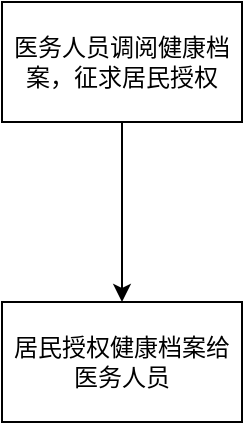 <mxfile version="14.8.1" type="github">
  <diagram id="-VDqTMFOUdqTUBOHut5n" name="第 1 页">
    <mxGraphModel dx="1422" dy="772" grid="1" gridSize="10" guides="1" tooltips="1" connect="1" arrows="1" fold="1" page="1" pageScale="1" pageWidth="827" pageHeight="1169" math="0" shadow="0">
      <root>
        <mxCell id="0" />
        <mxCell id="1" parent="0" />
        <mxCell id="zOtERRI5a5NgmAWoLWOh-3" style="edgeStyle=orthogonalEdgeStyle;rounded=0;orthogonalLoop=1;jettySize=auto;html=1;entryX=0.5;entryY=0;entryDx=0;entryDy=0;" edge="1" parent="1" source="zOtERRI5a5NgmAWoLWOh-1" target="zOtERRI5a5NgmAWoLWOh-2">
          <mxGeometry relative="1" as="geometry" />
        </mxCell>
        <mxCell id="zOtERRI5a5NgmAWoLWOh-1" value="医务人员调阅健康档案，征求居民授权" style="rounded=0;whiteSpace=wrap;html=1;" vertex="1" parent="1">
          <mxGeometry x="280" y="100" width="120" height="60" as="geometry" />
        </mxCell>
        <mxCell id="zOtERRI5a5NgmAWoLWOh-2" value="居民授权健康档案给医务人员" style="rounded=0;whiteSpace=wrap;html=1;" vertex="1" parent="1">
          <mxGeometry x="280" y="250" width="120" height="60" as="geometry" />
        </mxCell>
      </root>
    </mxGraphModel>
  </diagram>
</mxfile>
